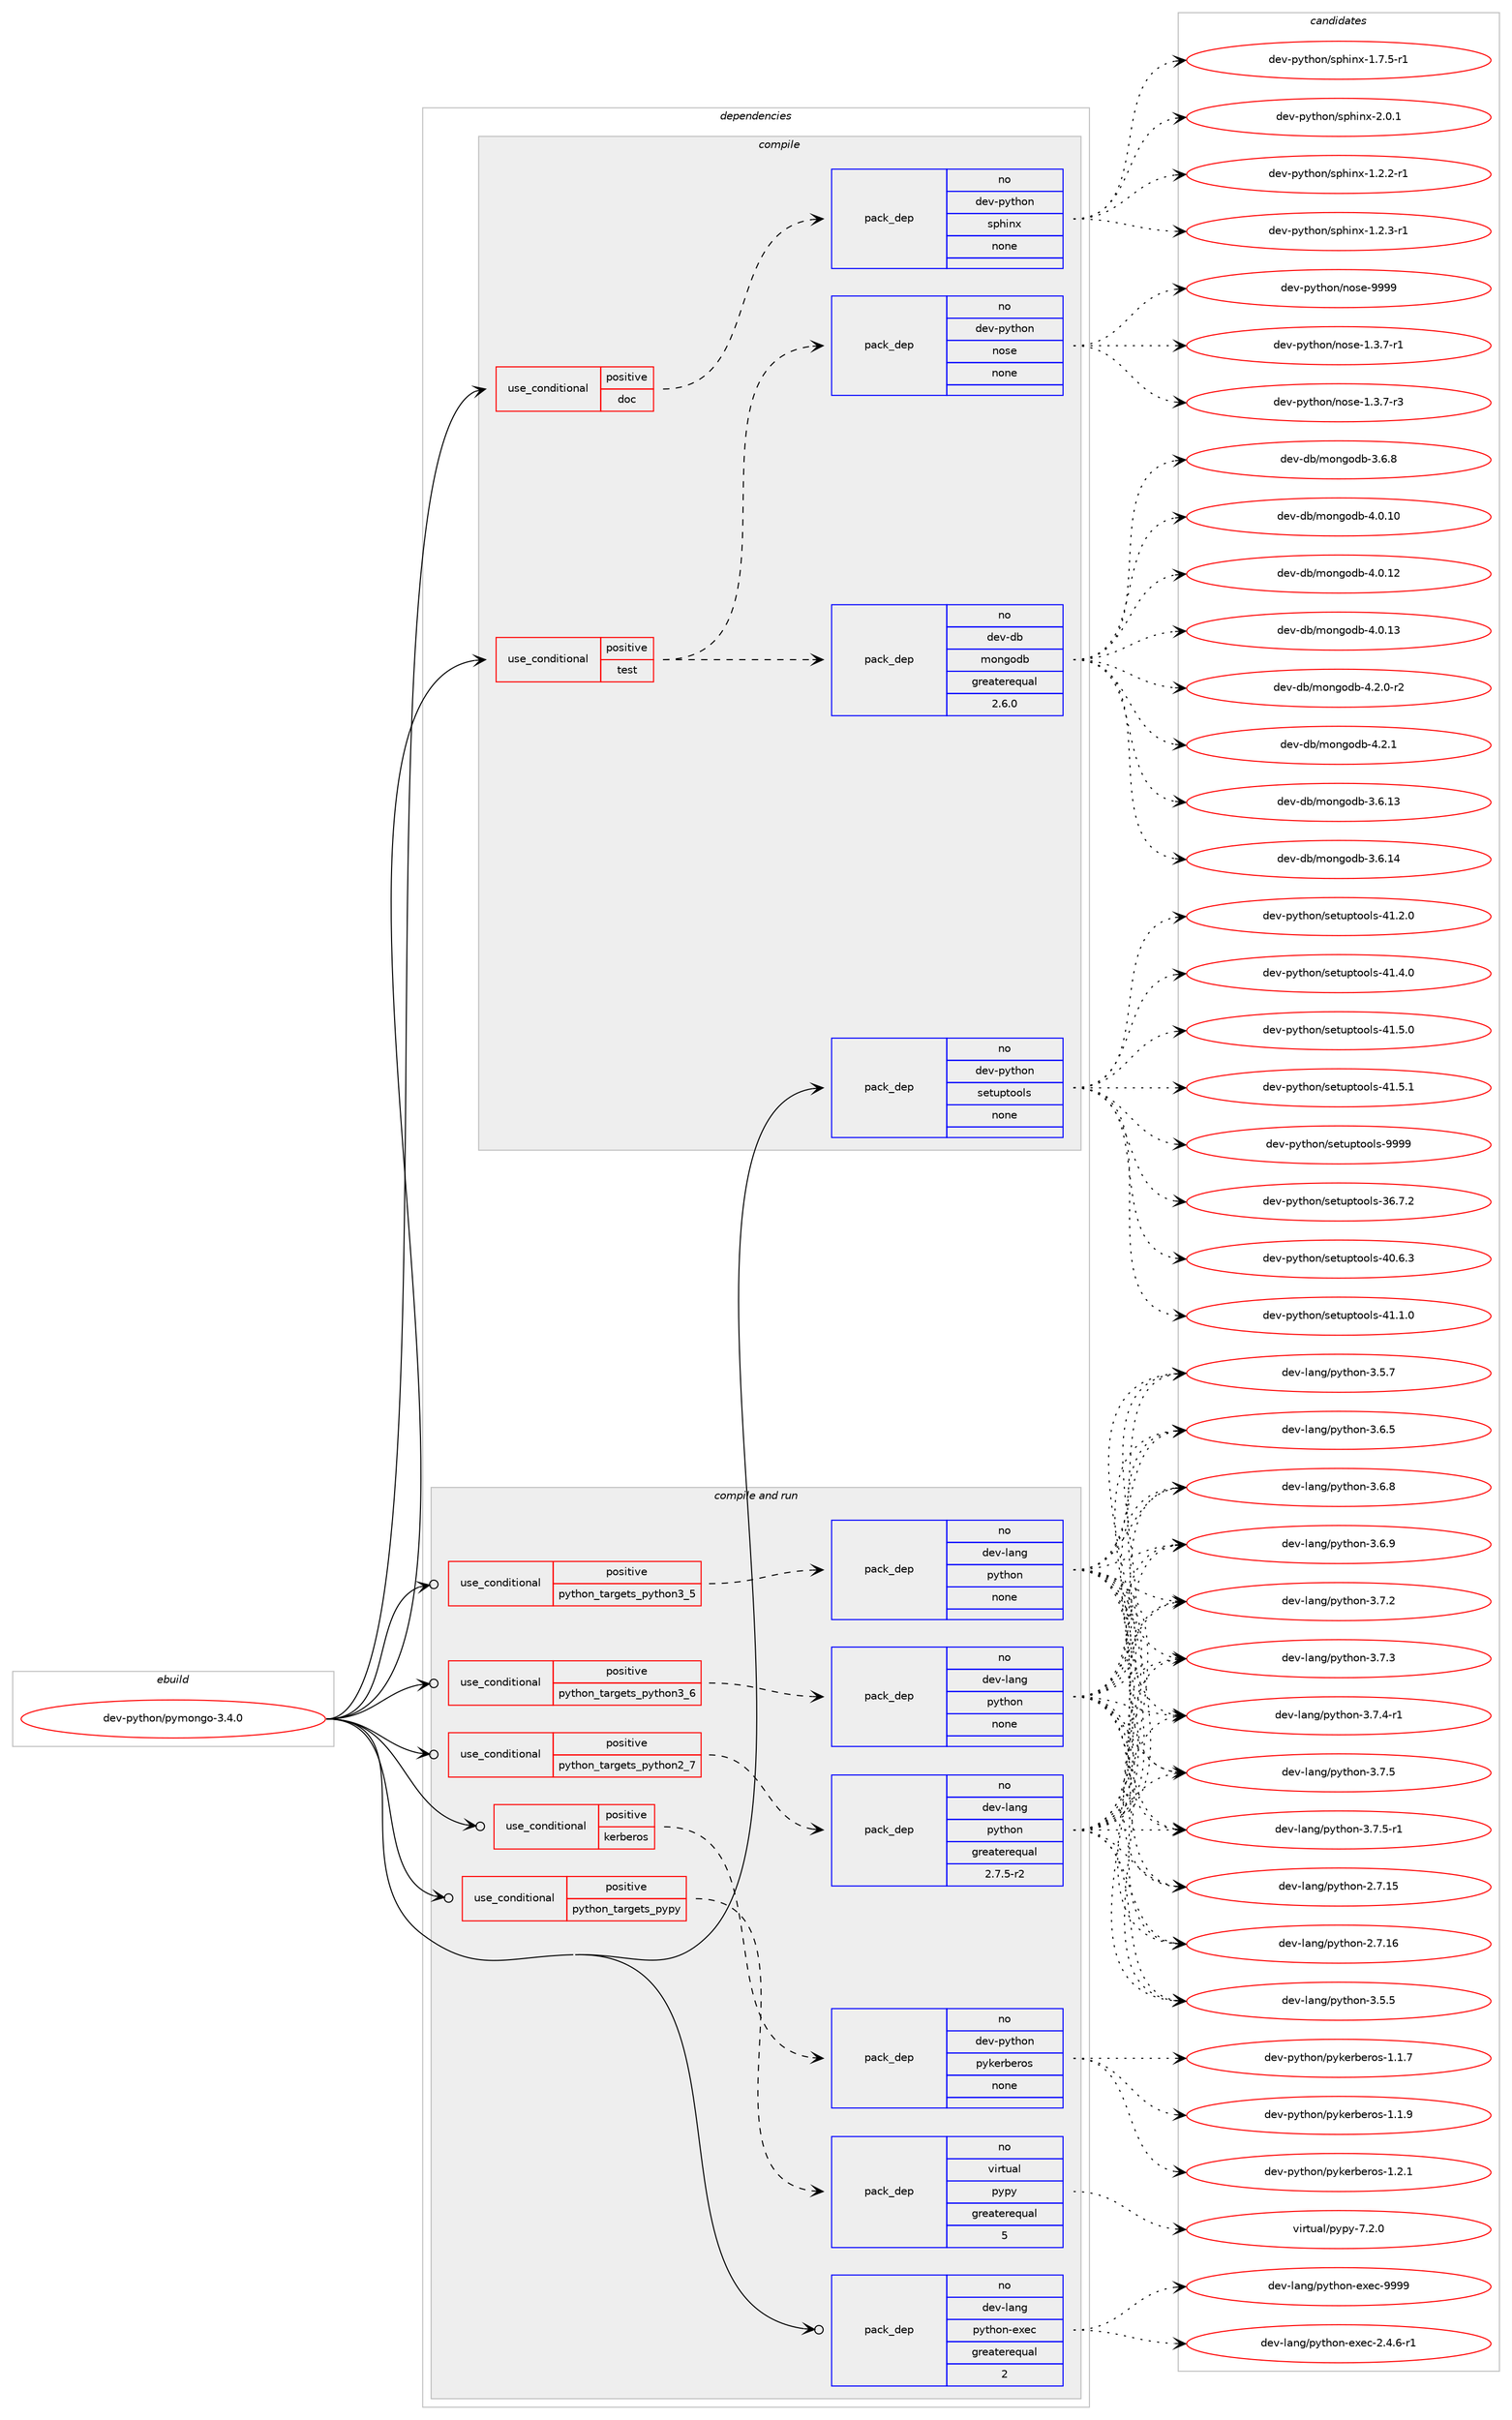 digraph prolog {

# *************
# Graph options
# *************

newrank=true;
concentrate=true;
compound=true;
graph [rankdir=LR,fontname=Helvetica,fontsize=10,ranksep=1.5];#, ranksep=2.5, nodesep=0.2];
edge  [arrowhead=vee];
node  [fontname=Helvetica,fontsize=10];

# **********
# The ebuild
# **********

subgraph cluster_leftcol {
color=gray;
rank=same;
label=<<i>ebuild</i>>;
id [label="dev-python/pymongo-3.4.0", color=red, width=4, href="../dev-python/pymongo-3.4.0.svg"];
}

# ****************
# The dependencies
# ****************

subgraph cluster_midcol {
color=gray;
label=<<i>dependencies</i>>;
subgraph cluster_compile {
fillcolor="#eeeeee";
style=filled;
label=<<i>compile</i>>;
subgraph cond146234 {
dependency626948 [label=<<TABLE BORDER="0" CELLBORDER="1" CELLSPACING="0" CELLPADDING="4"><TR><TD ROWSPAN="3" CELLPADDING="10">use_conditional</TD></TR><TR><TD>positive</TD></TR><TR><TD>doc</TD></TR></TABLE>>, shape=none, color=red];
subgraph pack468866 {
dependency626949 [label=<<TABLE BORDER="0" CELLBORDER="1" CELLSPACING="0" CELLPADDING="4" WIDTH="220"><TR><TD ROWSPAN="6" CELLPADDING="30">pack_dep</TD></TR><TR><TD WIDTH="110">no</TD></TR><TR><TD>dev-python</TD></TR><TR><TD>sphinx</TD></TR><TR><TD>none</TD></TR><TR><TD></TD></TR></TABLE>>, shape=none, color=blue];
}
dependency626948:e -> dependency626949:w [weight=20,style="dashed",arrowhead="vee"];
}
id:e -> dependency626948:w [weight=20,style="solid",arrowhead="vee"];
subgraph cond146235 {
dependency626950 [label=<<TABLE BORDER="0" CELLBORDER="1" CELLSPACING="0" CELLPADDING="4"><TR><TD ROWSPAN="3" CELLPADDING="10">use_conditional</TD></TR><TR><TD>positive</TD></TR><TR><TD>test</TD></TR></TABLE>>, shape=none, color=red];
subgraph pack468867 {
dependency626951 [label=<<TABLE BORDER="0" CELLBORDER="1" CELLSPACING="0" CELLPADDING="4" WIDTH="220"><TR><TD ROWSPAN="6" CELLPADDING="30">pack_dep</TD></TR><TR><TD WIDTH="110">no</TD></TR><TR><TD>dev-python</TD></TR><TR><TD>nose</TD></TR><TR><TD>none</TD></TR><TR><TD></TD></TR></TABLE>>, shape=none, color=blue];
}
dependency626950:e -> dependency626951:w [weight=20,style="dashed",arrowhead="vee"];
subgraph pack468868 {
dependency626952 [label=<<TABLE BORDER="0" CELLBORDER="1" CELLSPACING="0" CELLPADDING="4" WIDTH="220"><TR><TD ROWSPAN="6" CELLPADDING="30">pack_dep</TD></TR><TR><TD WIDTH="110">no</TD></TR><TR><TD>dev-db</TD></TR><TR><TD>mongodb</TD></TR><TR><TD>greaterequal</TD></TR><TR><TD>2.6.0</TD></TR></TABLE>>, shape=none, color=blue];
}
dependency626950:e -> dependency626952:w [weight=20,style="dashed",arrowhead="vee"];
}
id:e -> dependency626950:w [weight=20,style="solid",arrowhead="vee"];
subgraph pack468869 {
dependency626953 [label=<<TABLE BORDER="0" CELLBORDER="1" CELLSPACING="0" CELLPADDING="4" WIDTH="220"><TR><TD ROWSPAN="6" CELLPADDING="30">pack_dep</TD></TR><TR><TD WIDTH="110">no</TD></TR><TR><TD>dev-python</TD></TR><TR><TD>setuptools</TD></TR><TR><TD>none</TD></TR><TR><TD></TD></TR></TABLE>>, shape=none, color=blue];
}
id:e -> dependency626953:w [weight=20,style="solid",arrowhead="vee"];
}
subgraph cluster_compileandrun {
fillcolor="#eeeeee";
style=filled;
label=<<i>compile and run</i>>;
subgraph cond146236 {
dependency626954 [label=<<TABLE BORDER="0" CELLBORDER="1" CELLSPACING="0" CELLPADDING="4"><TR><TD ROWSPAN="3" CELLPADDING="10">use_conditional</TD></TR><TR><TD>positive</TD></TR><TR><TD>kerberos</TD></TR></TABLE>>, shape=none, color=red];
subgraph pack468870 {
dependency626955 [label=<<TABLE BORDER="0" CELLBORDER="1" CELLSPACING="0" CELLPADDING="4" WIDTH="220"><TR><TD ROWSPAN="6" CELLPADDING="30">pack_dep</TD></TR><TR><TD WIDTH="110">no</TD></TR><TR><TD>dev-python</TD></TR><TR><TD>pykerberos</TD></TR><TR><TD>none</TD></TR><TR><TD></TD></TR></TABLE>>, shape=none, color=blue];
}
dependency626954:e -> dependency626955:w [weight=20,style="dashed",arrowhead="vee"];
}
id:e -> dependency626954:w [weight=20,style="solid",arrowhead="odotvee"];
subgraph cond146237 {
dependency626956 [label=<<TABLE BORDER="0" CELLBORDER="1" CELLSPACING="0" CELLPADDING="4"><TR><TD ROWSPAN="3" CELLPADDING="10">use_conditional</TD></TR><TR><TD>positive</TD></TR><TR><TD>python_targets_pypy</TD></TR></TABLE>>, shape=none, color=red];
subgraph pack468871 {
dependency626957 [label=<<TABLE BORDER="0" CELLBORDER="1" CELLSPACING="0" CELLPADDING="4" WIDTH="220"><TR><TD ROWSPAN="6" CELLPADDING="30">pack_dep</TD></TR><TR><TD WIDTH="110">no</TD></TR><TR><TD>virtual</TD></TR><TR><TD>pypy</TD></TR><TR><TD>greaterequal</TD></TR><TR><TD>5</TD></TR></TABLE>>, shape=none, color=blue];
}
dependency626956:e -> dependency626957:w [weight=20,style="dashed",arrowhead="vee"];
}
id:e -> dependency626956:w [weight=20,style="solid",arrowhead="odotvee"];
subgraph cond146238 {
dependency626958 [label=<<TABLE BORDER="0" CELLBORDER="1" CELLSPACING="0" CELLPADDING="4"><TR><TD ROWSPAN="3" CELLPADDING="10">use_conditional</TD></TR><TR><TD>positive</TD></TR><TR><TD>python_targets_python2_7</TD></TR></TABLE>>, shape=none, color=red];
subgraph pack468872 {
dependency626959 [label=<<TABLE BORDER="0" CELLBORDER="1" CELLSPACING="0" CELLPADDING="4" WIDTH="220"><TR><TD ROWSPAN="6" CELLPADDING="30">pack_dep</TD></TR><TR><TD WIDTH="110">no</TD></TR><TR><TD>dev-lang</TD></TR><TR><TD>python</TD></TR><TR><TD>greaterequal</TD></TR><TR><TD>2.7.5-r2</TD></TR></TABLE>>, shape=none, color=blue];
}
dependency626958:e -> dependency626959:w [weight=20,style="dashed",arrowhead="vee"];
}
id:e -> dependency626958:w [weight=20,style="solid",arrowhead="odotvee"];
subgraph cond146239 {
dependency626960 [label=<<TABLE BORDER="0" CELLBORDER="1" CELLSPACING="0" CELLPADDING="4"><TR><TD ROWSPAN="3" CELLPADDING="10">use_conditional</TD></TR><TR><TD>positive</TD></TR><TR><TD>python_targets_python3_5</TD></TR></TABLE>>, shape=none, color=red];
subgraph pack468873 {
dependency626961 [label=<<TABLE BORDER="0" CELLBORDER="1" CELLSPACING="0" CELLPADDING="4" WIDTH="220"><TR><TD ROWSPAN="6" CELLPADDING="30">pack_dep</TD></TR><TR><TD WIDTH="110">no</TD></TR><TR><TD>dev-lang</TD></TR><TR><TD>python</TD></TR><TR><TD>none</TD></TR><TR><TD></TD></TR></TABLE>>, shape=none, color=blue];
}
dependency626960:e -> dependency626961:w [weight=20,style="dashed",arrowhead="vee"];
}
id:e -> dependency626960:w [weight=20,style="solid",arrowhead="odotvee"];
subgraph cond146240 {
dependency626962 [label=<<TABLE BORDER="0" CELLBORDER="1" CELLSPACING="0" CELLPADDING="4"><TR><TD ROWSPAN="3" CELLPADDING="10">use_conditional</TD></TR><TR><TD>positive</TD></TR><TR><TD>python_targets_python3_6</TD></TR></TABLE>>, shape=none, color=red];
subgraph pack468874 {
dependency626963 [label=<<TABLE BORDER="0" CELLBORDER="1" CELLSPACING="0" CELLPADDING="4" WIDTH="220"><TR><TD ROWSPAN="6" CELLPADDING="30">pack_dep</TD></TR><TR><TD WIDTH="110">no</TD></TR><TR><TD>dev-lang</TD></TR><TR><TD>python</TD></TR><TR><TD>none</TD></TR><TR><TD></TD></TR></TABLE>>, shape=none, color=blue];
}
dependency626962:e -> dependency626963:w [weight=20,style="dashed",arrowhead="vee"];
}
id:e -> dependency626962:w [weight=20,style="solid",arrowhead="odotvee"];
subgraph pack468875 {
dependency626964 [label=<<TABLE BORDER="0" CELLBORDER="1" CELLSPACING="0" CELLPADDING="4" WIDTH="220"><TR><TD ROWSPAN="6" CELLPADDING="30">pack_dep</TD></TR><TR><TD WIDTH="110">no</TD></TR><TR><TD>dev-lang</TD></TR><TR><TD>python-exec</TD></TR><TR><TD>greaterequal</TD></TR><TR><TD>2</TD></TR></TABLE>>, shape=none, color=blue];
}
id:e -> dependency626964:w [weight=20,style="solid",arrowhead="odotvee"];
}
subgraph cluster_run {
fillcolor="#eeeeee";
style=filled;
label=<<i>run</i>>;
}
}

# **************
# The candidates
# **************

subgraph cluster_choices {
rank=same;
color=gray;
label=<<i>candidates</i>>;

subgraph choice468866 {
color=black;
nodesep=1;
choice10010111845112121116104111110471151121041051101204549465046504511449 [label="dev-python/sphinx-1.2.2-r1", color=red, width=4,href="../dev-python/sphinx-1.2.2-r1.svg"];
choice10010111845112121116104111110471151121041051101204549465046514511449 [label="dev-python/sphinx-1.2.3-r1", color=red, width=4,href="../dev-python/sphinx-1.2.3-r1.svg"];
choice10010111845112121116104111110471151121041051101204549465546534511449 [label="dev-python/sphinx-1.7.5-r1", color=red, width=4,href="../dev-python/sphinx-1.7.5-r1.svg"];
choice1001011184511212111610411111047115112104105110120455046484649 [label="dev-python/sphinx-2.0.1", color=red, width=4,href="../dev-python/sphinx-2.0.1.svg"];
dependency626949:e -> choice10010111845112121116104111110471151121041051101204549465046504511449:w [style=dotted,weight="100"];
dependency626949:e -> choice10010111845112121116104111110471151121041051101204549465046514511449:w [style=dotted,weight="100"];
dependency626949:e -> choice10010111845112121116104111110471151121041051101204549465546534511449:w [style=dotted,weight="100"];
dependency626949:e -> choice1001011184511212111610411111047115112104105110120455046484649:w [style=dotted,weight="100"];
}
subgraph choice468867 {
color=black;
nodesep=1;
choice10010111845112121116104111110471101111151014549465146554511449 [label="dev-python/nose-1.3.7-r1", color=red, width=4,href="../dev-python/nose-1.3.7-r1.svg"];
choice10010111845112121116104111110471101111151014549465146554511451 [label="dev-python/nose-1.3.7-r3", color=red, width=4,href="../dev-python/nose-1.3.7-r3.svg"];
choice10010111845112121116104111110471101111151014557575757 [label="dev-python/nose-9999", color=red, width=4,href="../dev-python/nose-9999.svg"];
dependency626951:e -> choice10010111845112121116104111110471101111151014549465146554511449:w [style=dotted,weight="100"];
dependency626951:e -> choice10010111845112121116104111110471101111151014549465146554511451:w [style=dotted,weight="100"];
dependency626951:e -> choice10010111845112121116104111110471101111151014557575757:w [style=dotted,weight="100"];
}
subgraph choice468868 {
color=black;
nodesep=1;
choice1001011184510098471091111101031111009845514654464951 [label="dev-db/mongodb-3.6.13", color=red, width=4,href="../dev-db/mongodb-3.6.13.svg"];
choice1001011184510098471091111101031111009845514654464952 [label="dev-db/mongodb-3.6.14", color=red, width=4,href="../dev-db/mongodb-3.6.14.svg"];
choice10010111845100984710911111010311110098455146544656 [label="dev-db/mongodb-3.6.8", color=red, width=4,href="../dev-db/mongodb-3.6.8.svg"];
choice1001011184510098471091111101031111009845524648464948 [label="dev-db/mongodb-4.0.10", color=red, width=4,href="../dev-db/mongodb-4.0.10.svg"];
choice1001011184510098471091111101031111009845524648464950 [label="dev-db/mongodb-4.0.12", color=red, width=4,href="../dev-db/mongodb-4.0.12.svg"];
choice1001011184510098471091111101031111009845524648464951 [label="dev-db/mongodb-4.0.13", color=red, width=4,href="../dev-db/mongodb-4.0.13.svg"];
choice100101118451009847109111110103111100984552465046484511450 [label="dev-db/mongodb-4.2.0-r2", color=red, width=4,href="../dev-db/mongodb-4.2.0-r2.svg"];
choice10010111845100984710911111010311110098455246504649 [label="dev-db/mongodb-4.2.1", color=red, width=4,href="../dev-db/mongodb-4.2.1.svg"];
dependency626952:e -> choice1001011184510098471091111101031111009845514654464951:w [style=dotted,weight="100"];
dependency626952:e -> choice1001011184510098471091111101031111009845514654464952:w [style=dotted,weight="100"];
dependency626952:e -> choice10010111845100984710911111010311110098455146544656:w [style=dotted,weight="100"];
dependency626952:e -> choice1001011184510098471091111101031111009845524648464948:w [style=dotted,weight="100"];
dependency626952:e -> choice1001011184510098471091111101031111009845524648464950:w [style=dotted,weight="100"];
dependency626952:e -> choice1001011184510098471091111101031111009845524648464951:w [style=dotted,weight="100"];
dependency626952:e -> choice100101118451009847109111110103111100984552465046484511450:w [style=dotted,weight="100"];
dependency626952:e -> choice10010111845100984710911111010311110098455246504649:w [style=dotted,weight="100"];
}
subgraph choice468869 {
color=black;
nodesep=1;
choice100101118451121211161041111104711510111611711211611111110811545515446554650 [label="dev-python/setuptools-36.7.2", color=red, width=4,href="../dev-python/setuptools-36.7.2.svg"];
choice100101118451121211161041111104711510111611711211611111110811545524846544651 [label="dev-python/setuptools-40.6.3", color=red, width=4,href="../dev-python/setuptools-40.6.3.svg"];
choice100101118451121211161041111104711510111611711211611111110811545524946494648 [label="dev-python/setuptools-41.1.0", color=red, width=4,href="../dev-python/setuptools-41.1.0.svg"];
choice100101118451121211161041111104711510111611711211611111110811545524946504648 [label="dev-python/setuptools-41.2.0", color=red, width=4,href="../dev-python/setuptools-41.2.0.svg"];
choice100101118451121211161041111104711510111611711211611111110811545524946524648 [label="dev-python/setuptools-41.4.0", color=red, width=4,href="../dev-python/setuptools-41.4.0.svg"];
choice100101118451121211161041111104711510111611711211611111110811545524946534648 [label="dev-python/setuptools-41.5.0", color=red, width=4,href="../dev-python/setuptools-41.5.0.svg"];
choice100101118451121211161041111104711510111611711211611111110811545524946534649 [label="dev-python/setuptools-41.5.1", color=red, width=4,href="../dev-python/setuptools-41.5.1.svg"];
choice10010111845112121116104111110471151011161171121161111111081154557575757 [label="dev-python/setuptools-9999", color=red, width=4,href="../dev-python/setuptools-9999.svg"];
dependency626953:e -> choice100101118451121211161041111104711510111611711211611111110811545515446554650:w [style=dotted,weight="100"];
dependency626953:e -> choice100101118451121211161041111104711510111611711211611111110811545524846544651:w [style=dotted,weight="100"];
dependency626953:e -> choice100101118451121211161041111104711510111611711211611111110811545524946494648:w [style=dotted,weight="100"];
dependency626953:e -> choice100101118451121211161041111104711510111611711211611111110811545524946504648:w [style=dotted,weight="100"];
dependency626953:e -> choice100101118451121211161041111104711510111611711211611111110811545524946524648:w [style=dotted,weight="100"];
dependency626953:e -> choice100101118451121211161041111104711510111611711211611111110811545524946534648:w [style=dotted,weight="100"];
dependency626953:e -> choice100101118451121211161041111104711510111611711211611111110811545524946534649:w [style=dotted,weight="100"];
dependency626953:e -> choice10010111845112121116104111110471151011161171121161111111081154557575757:w [style=dotted,weight="100"];
}
subgraph choice468870 {
color=black;
nodesep=1;
choice100101118451121211161041111104711212110710111498101114111115454946494655 [label="dev-python/pykerberos-1.1.7", color=red, width=4,href="../dev-python/pykerberos-1.1.7.svg"];
choice100101118451121211161041111104711212110710111498101114111115454946494657 [label="dev-python/pykerberos-1.1.9", color=red, width=4,href="../dev-python/pykerberos-1.1.9.svg"];
choice100101118451121211161041111104711212110710111498101114111115454946504649 [label="dev-python/pykerberos-1.2.1", color=red, width=4,href="../dev-python/pykerberos-1.2.1.svg"];
dependency626955:e -> choice100101118451121211161041111104711212110710111498101114111115454946494655:w [style=dotted,weight="100"];
dependency626955:e -> choice100101118451121211161041111104711212110710111498101114111115454946494657:w [style=dotted,weight="100"];
dependency626955:e -> choice100101118451121211161041111104711212110710111498101114111115454946504649:w [style=dotted,weight="100"];
}
subgraph choice468871 {
color=black;
nodesep=1;
choice1181051141161179710847112121112121455546504648 [label="virtual/pypy-7.2.0", color=red, width=4,href="../virtual/pypy-7.2.0.svg"];
dependency626957:e -> choice1181051141161179710847112121112121455546504648:w [style=dotted,weight="100"];
}
subgraph choice468872 {
color=black;
nodesep=1;
choice10010111845108971101034711212111610411111045504655464953 [label="dev-lang/python-2.7.15", color=red, width=4,href="../dev-lang/python-2.7.15.svg"];
choice10010111845108971101034711212111610411111045504655464954 [label="dev-lang/python-2.7.16", color=red, width=4,href="../dev-lang/python-2.7.16.svg"];
choice100101118451089711010347112121116104111110455146534653 [label="dev-lang/python-3.5.5", color=red, width=4,href="../dev-lang/python-3.5.5.svg"];
choice100101118451089711010347112121116104111110455146534655 [label="dev-lang/python-3.5.7", color=red, width=4,href="../dev-lang/python-3.5.7.svg"];
choice100101118451089711010347112121116104111110455146544653 [label="dev-lang/python-3.6.5", color=red, width=4,href="../dev-lang/python-3.6.5.svg"];
choice100101118451089711010347112121116104111110455146544656 [label="dev-lang/python-3.6.8", color=red, width=4,href="../dev-lang/python-3.6.8.svg"];
choice100101118451089711010347112121116104111110455146544657 [label="dev-lang/python-3.6.9", color=red, width=4,href="../dev-lang/python-3.6.9.svg"];
choice100101118451089711010347112121116104111110455146554650 [label="dev-lang/python-3.7.2", color=red, width=4,href="../dev-lang/python-3.7.2.svg"];
choice100101118451089711010347112121116104111110455146554651 [label="dev-lang/python-3.7.3", color=red, width=4,href="../dev-lang/python-3.7.3.svg"];
choice1001011184510897110103471121211161041111104551465546524511449 [label="dev-lang/python-3.7.4-r1", color=red, width=4,href="../dev-lang/python-3.7.4-r1.svg"];
choice100101118451089711010347112121116104111110455146554653 [label="dev-lang/python-3.7.5", color=red, width=4,href="../dev-lang/python-3.7.5.svg"];
choice1001011184510897110103471121211161041111104551465546534511449 [label="dev-lang/python-3.7.5-r1", color=red, width=4,href="../dev-lang/python-3.7.5-r1.svg"];
dependency626959:e -> choice10010111845108971101034711212111610411111045504655464953:w [style=dotted,weight="100"];
dependency626959:e -> choice10010111845108971101034711212111610411111045504655464954:w [style=dotted,weight="100"];
dependency626959:e -> choice100101118451089711010347112121116104111110455146534653:w [style=dotted,weight="100"];
dependency626959:e -> choice100101118451089711010347112121116104111110455146534655:w [style=dotted,weight="100"];
dependency626959:e -> choice100101118451089711010347112121116104111110455146544653:w [style=dotted,weight="100"];
dependency626959:e -> choice100101118451089711010347112121116104111110455146544656:w [style=dotted,weight="100"];
dependency626959:e -> choice100101118451089711010347112121116104111110455146544657:w [style=dotted,weight="100"];
dependency626959:e -> choice100101118451089711010347112121116104111110455146554650:w [style=dotted,weight="100"];
dependency626959:e -> choice100101118451089711010347112121116104111110455146554651:w [style=dotted,weight="100"];
dependency626959:e -> choice1001011184510897110103471121211161041111104551465546524511449:w [style=dotted,weight="100"];
dependency626959:e -> choice100101118451089711010347112121116104111110455146554653:w [style=dotted,weight="100"];
dependency626959:e -> choice1001011184510897110103471121211161041111104551465546534511449:w [style=dotted,weight="100"];
}
subgraph choice468873 {
color=black;
nodesep=1;
choice10010111845108971101034711212111610411111045504655464953 [label="dev-lang/python-2.7.15", color=red, width=4,href="../dev-lang/python-2.7.15.svg"];
choice10010111845108971101034711212111610411111045504655464954 [label="dev-lang/python-2.7.16", color=red, width=4,href="../dev-lang/python-2.7.16.svg"];
choice100101118451089711010347112121116104111110455146534653 [label="dev-lang/python-3.5.5", color=red, width=4,href="../dev-lang/python-3.5.5.svg"];
choice100101118451089711010347112121116104111110455146534655 [label="dev-lang/python-3.5.7", color=red, width=4,href="../dev-lang/python-3.5.7.svg"];
choice100101118451089711010347112121116104111110455146544653 [label="dev-lang/python-3.6.5", color=red, width=4,href="../dev-lang/python-3.6.5.svg"];
choice100101118451089711010347112121116104111110455146544656 [label="dev-lang/python-3.6.8", color=red, width=4,href="../dev-lang/python-3.6.8.svg"];
choice100101118451089711010347112121116104111110455146544657 [label="dev-lang/python-3.6.9", color=red, width=4,href="../dev-lang/python-3.6.9.svg"];
choice100101118451089711010347112121116104111110455146554650 [label="dev-lang/python-3.7.2", color=red, width=4,href="../dev-lang/python-3.7.2.svg"];
choice100101118451089711010347112121116104111110455146554651 [label="dev-lang/python-3.7.3", color=red, width=4,href="../dev-lang/python-3.7.3.svg"];
choice1001011184510897110103471121211161041111104551465546524511449 [label="dev-lang/python-3.7.4-r1", color=red, width=4,href="../dev-lang/python-3.7.4-r1.svg"];
choice100101118451089711010347112121116104111110455146554653 [label="dev-lang/python-3.7.5", color=red, width=4,href="../dev-lang/python-3.7.5.svg"];
choice1001011184510897110103471121211161041111104551465546534511449 [label="dev-lang/python-3.7.5-r1", color=red, width=4,href="../dev-lang/python-3.7.5-r1.svg"];
dependency626961:e -> choice10010111845108971101034711212111610411111045504655464953:w [style=dotted,weight="100"];
dependency626961:e -> choice10010111845108971101034711212111610411111045504655464954:w [style=dotted,weight="100"];
dependency626961:e -> choice100101118451089711010347112121116104111110455146534653:w [style=dotted,weight="100"];
dependency626961:e -> choice100101118451089711010347112121116104111110455146534655:w [style=dotted,weight="100"];
dependency626961:e -> choice100101118451089711010347112121116104111110455146544653:w [style=dotted,weight="100"];
dependency626961:e -> choice100101118451089711010347112121116104111110455146544656:w [style=dotted,weight="100"];
dependency626961:e -> choice100101118451089711010347112121116104111110455146544657:w [style=dotted,weight="100"];
dependency626961:e -> choice100101118451089711010347112121116104111110455146554650:w [style=dotted,weight="100"];
dependency626961:e -> choice100101118451089711010347112121116104111110455146554651:w [style=dotted,weight="100"];
dependency626961:e -> choice1001011184510897110103471121211161041111104551465546524511449:w [style=dotted,weight="100"];
dependency626961:e -> choice100101118451089711010347112121116104111110455146554653:w [style=dotted,weight="100"];
dependency626961:e -> choice1001011184510897110103471121211161041111104551465546534511449:w [style=dotted,weight="100"];
}
subgraph choice468874 {
color=black;
nodesep=1;
choice10010111845108971101034711212111610411111045504655464953 [label="dev-lang/python-2.7.15", color=red, width=4,href="../dev-lang/python-2.7.15.svg"];
choice10010111845108971101034711212111610411111045504655464954 [label="dev-lang/python-2.7.16", color=red, width=4,href="../dev-lang/python-2.7.16.svg"];
choice100101118451089711010347112121116104111110455146534653 [label="dev-lang/python-3.5.5", color=red, width=4,href="../dev-lang/python-3.5.5.svg"];
choice100101118451089711010347112121116104111110455146534655 [label="dev-lang/python-3.5.7", color=red, width=4,href="../dev-lang/python-3.5.7.svg"];
choice100101118451089711010347112121116104111110455146544653 [label="dev-lang/python-3.6.5", color=red, width=4,href="../dev-lang/python-3.6.5.svg"];
choice100101118451089711010347112121116104111110455146544656 [label="dev-lang/python-3.6.8", color=red, width=4,href="../dev-lang/python-3.6.8.svg"];
choice100101118451089711010347112121116104111110455146544657 [label="dev-lang/python-3.6.9", color=red, width=4,href="../dev-lang/python-3.6.9.svg"];
choice100101118451089711010347112121116104111110455146554650 [label="dev-lang/python-3.7.2", color=red, width=4,href="../dev-lang/python-3.7.2.svg"];
choice100101118451089711010347112121116104111110455146554651 [label="dev-lang/python-3.7.3", color=red, width=4,href="../dev-lang/python-3.7.3.svg"];
choice1001011184510897110103471121211161041111104551465546524511449 [label="dev-lang/python-3.7.4-r1", color=red, width=4,href="../dev-lang/python-3.7.4-r1.svg"];
choice100101118451089711010347112121116104111110455146554653 [label="dev-lang/python-3.7.5", color=red, width=4,href="../dev-lang/python-3.7.5.svg"];
choice1001011184510897110103471121211161041111104551465546534511449 [label="dev-lang/python-3.7.5-r1", color=red, width=4,href="../dev-lang/python-3.7.5-r1.svg"];
dependency626963:e -> choice10010111845108971101034711212111610411111045504655464953:w [style=dotted,weight="100"];
dependency626963:e -> choice10010111845108971101034711212111610411111045504655464954:w [style=dotted,weight="100"];
dependency626963:e -> choice100101118451089711010347112121116104111110455146534653:w [style=dotted,weight="100"];
dependency626963:e -> choice100101118451089711010347112121116104111110455146534655:w [style=dotted,weight="100"];
dependency626963:e -> choice100101118451089711010347112121116104111110455146544653:w [style=dotted,weight="100"];
dependency626963:e -> choice100101118451089711010347112121116104111110455146544656:w [style=dotted,weight="100"];
dependency626963:e -> choice100101118451089711010347112121116104111110455146544657:w [style=dotted,weight="100"];
dependency626963:e -> choice100101118451089711010347112121116104111110455146554650:w [style=dotted,weight="100"];
dependency626963:e -> choice100101118451089711010347112121116104111110455146554651:w [style=dotted,weight="100"];
dependency626963:e -> choice1001011184510897110103471121211161041111104551465546524511449:w [style=dotted,weight="100"];
dependency626963:e -> choice100101118451089711010347112121116104111110455146554653:w [style=dotted,weight="100"];
dependency626963:e -> choice1001011184510897110103471121211161041111104551465546534511449:w [style=dotted,weight="100"];
}
subgraph choice468875 {
color=black;
nodesep=1;
choice10010111845108971101034711212111610411111045101120101994550465246544511449 [label="dev-lang/python-exec-2.4.6-r1", color=red, width=4,href="../dev-lang/python-exec-2.4.6-r1.svg"];
choice10010111845108971101034711212111610411111045101120101994557575757 [label="dev-lang/python-exec-9999", color=red, width=4,href="../dev-lang/python-exec-9999.svg"];
dependency626964:e -> choice10010111845108971101034711212111610411111045101120101994550465246544511449:w [style=dotted,weight="100"];
dependency626964:e -> choice10010111845108971101034711212111610411111045101120101994557575757:w [style=dotted,weight="100"];
}
}

}
